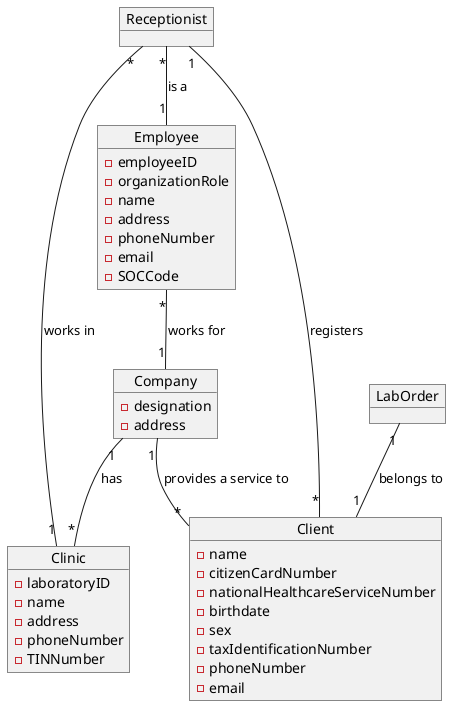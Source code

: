 @startuml

object Company{
-designation
-address
}

object LabOrder{
}

object Clinic{
-laboratoryID
-name
-address
-phoneNumber
-TINNumber
}

object Employee{
-employeeID
-organizationRole
-name
-address
-phoneNumber
-email
-SOCCode

}


object Client{
-name
-citizenCardNumber
-nationalHealthcareServiceNumber
-birthdate
-sex
-taxIdentificationNumber
-phoneNumber
-email
}

object Receptionist{
}


Company "1" -- "*" Clinic : has

Company "1" -- "*" Client : provides a service to

Receptionist "1" -- "*" Client : registers

LabOrder "1" -- "1" Client : belongs to

Receptionist "*" -- "1" Clinic : works in

Receptionist "*" -- "1" Employee : is a

Employee "*" -- "1" Company : works for

 

@enduml
Administrator "1"-- "1" Pharmacy : creates
Courier "1"--"0..1" ParkingSpace : can reserve - um courier pode reservar ponto de abastecimento????
ParkingSpace "1"--"*" Courier : sends notifications
RegisteredUser "1"--"*" Product : views
object NonRegisteredUser
NonRegisteredUser "1"--"1" RegisteredUser : registers as
NonRegisteredUser "1"--"*" Product : views

